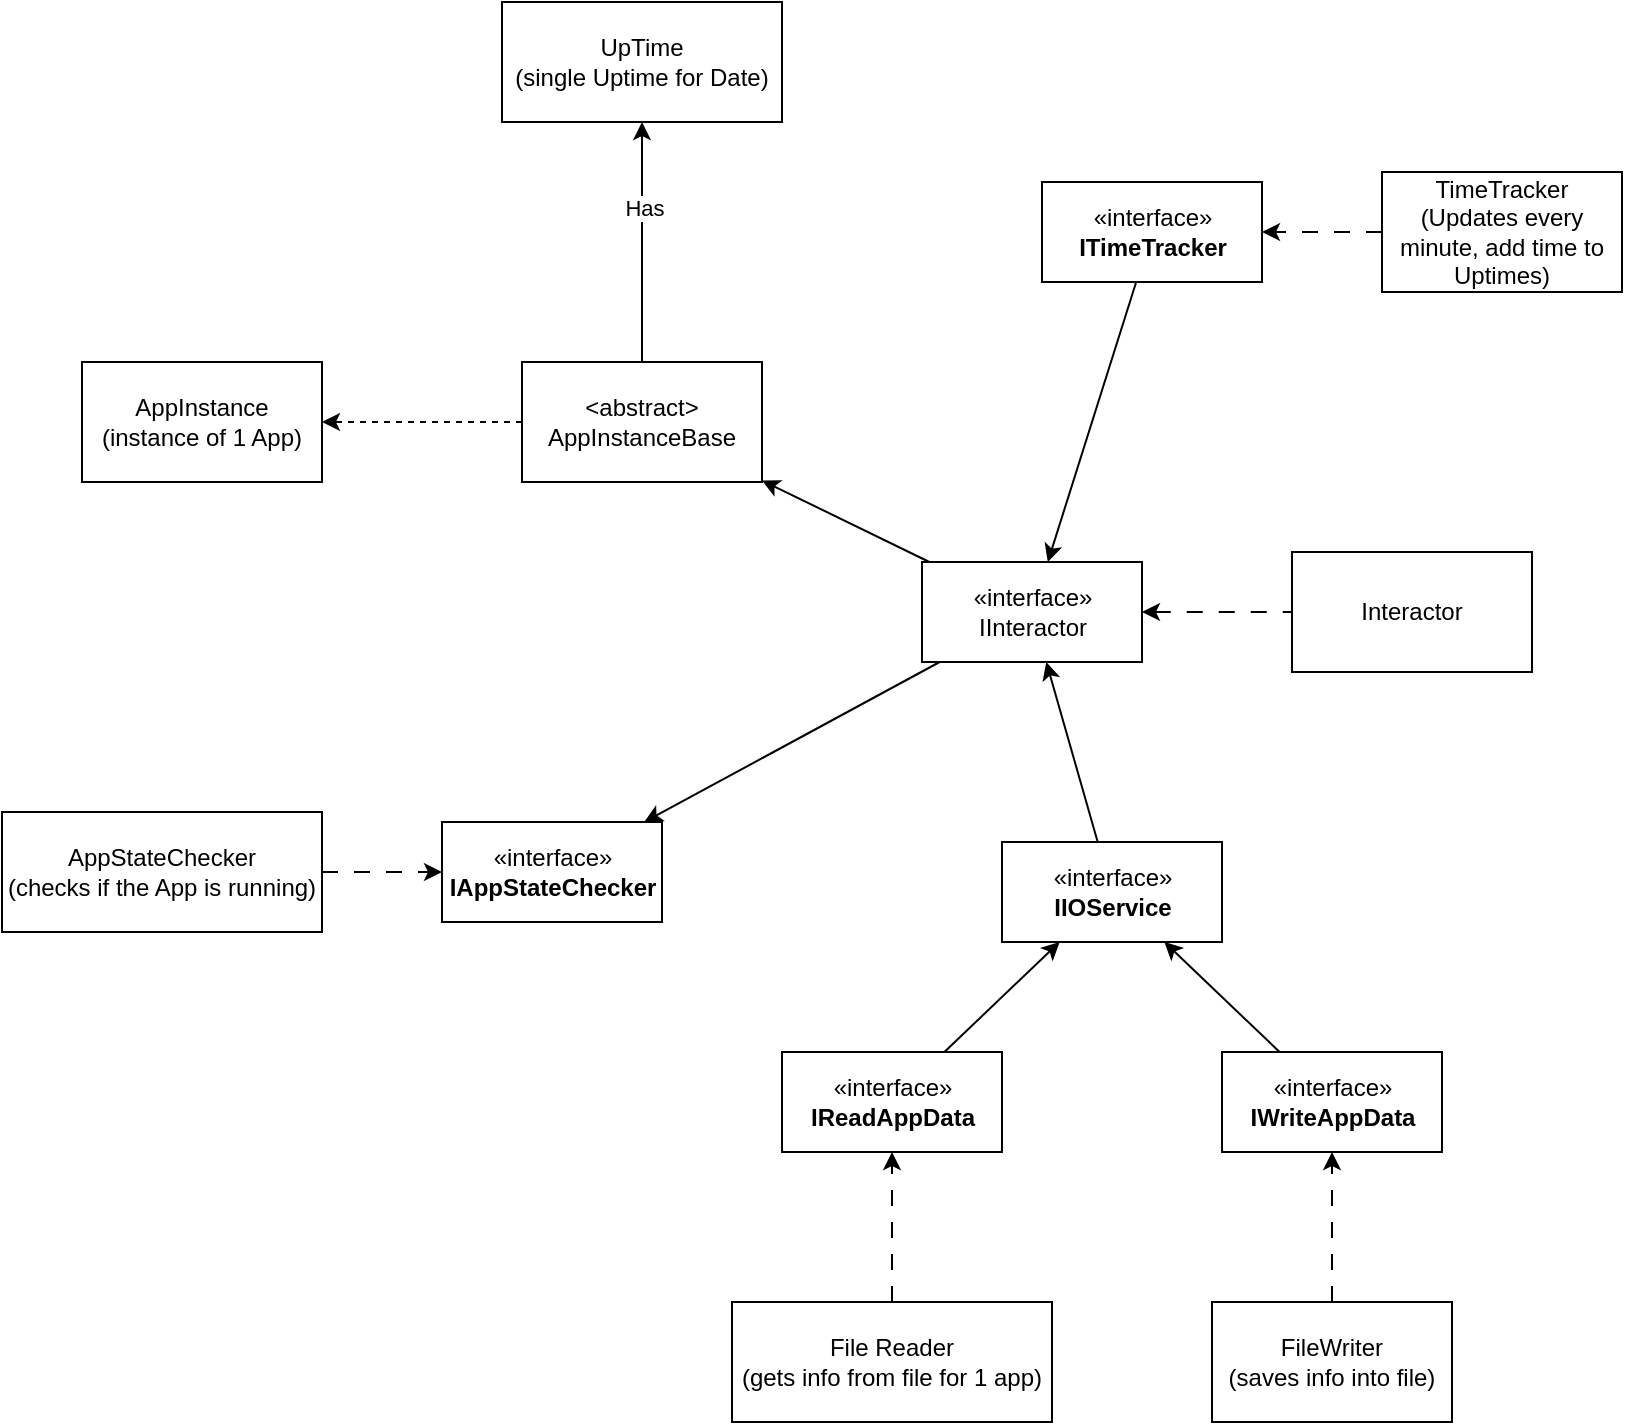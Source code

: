 <mxfile>
    <diagram id="BZ-cO62DnmGgJZc8tXrm" name="TrackedAppWorkFlow">
        <mxGraphModel dx="1071" dy="827" grid="1" gridSize="10" guides="1" tooltips="1" connect="1" arrows="1" fold="1" page="1" pageScale="1" pageWidth="850" pageHeight="1100" math="0" shadow="0">
            <root>
                <mxCell id="0"/>
                <mxCell id="1" parent="0"/>
                <mxCell id="12" style="edgeStyle=none;html=1;" parent="1" source="4" target="11" edge="1">
                    <mxGeometry relative="1" as="geometry"/>
                </mxCell>
                <mxCell id="13" value="Has" style="edgeLabel;html=1;align=center;verticalAlign=middle;resizable=0;points=[];" parent="12" vertex="1" connectable="0">
                    <mxGeometry x="0.291" y="-1" relative="1" as="geometry">
                        <mxPoint as="offset"/>
                    </mxGeometry>
                </mxCell>
                <mxCell id="2" value="AppInstance&lt;br&gt;(instance of 1 App)" style="rounded=0;whiteSpace=wrap;html=1;" parent="1" vertex="1">
                    <mxGeometry x="60" y="230" width="120" height="60" as="geometry"/>
                </mxCell>
                <mxCell id="5" style="edgeStyle=none;html=1;dashed=1;" parent="1" source="4" target="2" edge="1">
                    <mxGeometry relative="1" as="geometry"/>
                </mxCell>
                <mxCell id="4" value="&amp;lt;abstract&amp;gt;&lt;br&gt;AppInstanceBase" style="rounded=0;whiteSpace=wrap;html=1;" parent="1" vertex="1">
                    <mxGeometry x="280" y="230" width="120" height="60" as="geometry"/>
                </mxCell>
                <mxCell id="42" style="edgeStyle=none;html=1;dashed=1;dashPattern=8 8;" parent="1" source="7" target="41" edge="1">
                    <mxGeometry relative="1" as="geometry"/>
                </mxCell>
                <mxCell id="7" value="TimeTracker&lt;br&gt;(Updates every minute, add time to Uptimes)" style="rounded=0;whiteSpace=wrap;html=1;" parent="1" vertex="1">
                    <mxGeometry x="710" y="135" width="120" height="60" as="geometry"/>
                </mxCell>
                <mxCell id="32" style="edgeStyle=none;html=1;dashed=1;dashPattern=8 8;" parent="1" source="8" target="30" edge="1">
                    <mxGeometry relative="1" as="geometry"/>
                </mxCell>
                <mxCell id="8" value="FileWriter&lt;br&gt;(saves info into file)" style="rounded=0;whiteSpace=wrap;html=1;" parent="1" vertex="1">
                    <mxGeometry x="625" y="700" width="120" height="60" as="geometry"/>
                </mxCell>
                <mxCell id="40" style="edgeStyle=none;html=1;dashed=1;dashPattern=8 8;" parent="1" source="10" target="39" edge="1">
                    <mxGeometry relative="1" as="geometry"/>
                </mxCell>
                <mxCell id="10" value="AppStateChecker&lt;br&gt;(checks if the App is running)" style="rounded=0;whiteSpace=wrap;html=1;" parent="1" vertex="1">
                    <mxGeometry x="20" y="455" width="160" height="60" as="geometry"/>
                </mxCell>
                <mxCell id="11" value="UpTime&lt;br&gt;(single Uptime for Date)" style="rounded=0;whiteSpace=wrap;html=1;" parent="1" vertex="1">
                    <mxGeometry x="270" y="50" width="140" height="60" as="geometry"/>
                </mxCell>
                <mxCell id="31" style="edgeStyle=none;html=1;dashed=1;dashPattern=8 8;" parent="1" source="16" target="29" edge="1">
                    <mxGeometry relative="1" as="geometry"/>
                </mxCell>
                <mxCell id="16" value="File Reader&lt;br&gt;(gets info from file for 1 app)" style="rounded=0;whiteSpace=wrap;html=1;" parent="1" vertex="1">
                    <mxGeometry x="385" y="700" width="160" height="60" as="geometry"/>
                </mxCell>
                <mxCell id="21" value="«interface»&lt;br&gt;&lt;b&gt;IIOService&lt;/b&gt;" style="html=1;" parent="1" vertex="1">
                    <mxGeometry x="520" y="470" width="110" height="50" as="geometry"/>
                </mxCell>
                <mxCell id="33" style="edgeStyle=none;html=1;" parent="1" source="29" target="21" edge="1">
                    <mxGeometry relative="1" as="geometry"/>
                </mxCell>
                <mxCell id="29" value="«interface»&lt;br&gt;&lt;b&gt;IReadAppData&lt;/b&gt;" style="html=1;" parent="1" vertex="1">
                    <mxGeometry x="410" y="575" width="110" height="50" as="geometry"/>
                </mxCell>
                <mxCell id="34" style="edgeStyle=none;html=1;" parent="1" source="30" target="21" edge="1">
                    <mxGeometry relative="1" as="geometry"/>
                </mxCell>
                <mxCell id="30" value="«interface»&lt;br&gt;&lt;b&gt;IWriteAppData&lt;/b&gt;" style="html=1;" parent="1" vertex="1">
                    <mxGeometry x="630" y="575" width="110" height="50" as="geometry"/>
                </mxCell>
                <mxCell id="39" value="«interface»&lt;br&gt;&lt;b&gt;IAppStateChecker&lt;/b&gt;" style="html=1;" parent="1" vertex="1">
                    <mxGeometry x="240" y="460" width="110" height="50" as="geometry"/>
                </mxCell>
                <mxCell id="45" style="edgeStyle=none;html=1;" parent="1" source="41" target="43" edge="1">
                    <mxGeometry relative="1" as="geometry"/>
                </mxCell>
                <mxCell id="41" value="«interface»&lt;br&gt;&lt;b&gt;ITimeTracker&lt;/b&gt;" style="html=1;" parent="1" vertex="1">
                    <mxGeometry x="540" y="140" width="110" height="50" as="geometry"/>
                </mxCell>
                <mxCell id="44" style="edgeStyle=none;html=1;" parent="1" source="43" target="4" edge="1">
                    <mxGeometry relative="1" as="geometry"/>
                </mxCell>
                <mxCell id="47" style="edgeStyle=none;html=1;startArrow=classic;startFill=1;endArrow=none;endFill=0;" parent="1" source="43" target="21" edge="1">
                    <mxGeometry relative="1" as="geometry"/>
                </mxCell>
                <mxCell id="48" style="edgeStyle=none;html=1;" parent="1" source="43" target="39" edge="1">
                    <mxGeometry relative="1" as="geometry"/>
                </mxCell>
                <mxCell id="51" value="" style="edgeStyle=none;html=1;startArrow=classic;startFill=1;endArrow=none;endFill=0;dashed=1;dashPattern=8 8;" parent="1" source="43" target="50" edge="1">
                    <mxGeometry relative="1" as="geometry"/>
                </mxCell>
                <mxCell id="43" value="«interface»&lt;br&gt;IInteractor" style="html=1;" parent="1" vertex="1">
                    <mxGeometry x="480" y="330" width="110" height="50" as="geometry"/>
                </mxCell>
                <mxCell id="50" value="Interactor" style="whiteSpace=wrap;html=1;" parent="1" vertex="1">
                    <mxGeometry x="665" y="325" width="120" height="60" as="geometry"/>
                </mxCell>
            </root>
        </mxGraphModel>
    </diagram>
    <diagram id="vio9tZY0HiVOnr2UPps9" name="TrackedAppClasses">
        <mxGraphModel dx="1071" dy="827" grid="1" gridSize="10" guides="1" tooltips="1" connect="1" arrows="1" fold="1" page="1" pageScale="1" pageWidth="850" pageHeight="1100" math="0" shadow="0">
            <root>
                <mxCell id="0"/>
                <mxCell id="1" parent="0"/>
                <mxCell id="wEJZX17gfzbtgvIJ9ov2-1" style="edgeStyle=none;html=1;" parent="1" source="2riPED5oYC9T3TNb9gyd-1" target="c5aE6hKna7cGHucHUaRy-4" edge="1">
                    <mxGeometry relative="1" as="geometry"/>
                </mxCell>
                <mxCell id="2riPED5oYC9T3TNb9gyd-1" value="AppInstanse" style="swimlane;fontStyle=1;align=center;verticalAlign=top;childLayout=stackLayout;horizontal=1;startSize=26;horizontalStack=0;resizeParent=1;resizeParentMax=0;resizeLast=0;collapsible=1;marginBottom=0;" parent="1" vertex="1">
                    <mxGeometry x="70" y="240" width="160" height="124" as="geometry"/>
                </mxCell>
                <mxCell id="2riPED5oYC9T3TNb9gyd-2" value="+ Id : int&#10;+ Name : string&#10;+ IsRunning : bool&#10;+ UpTimes : List&lt;Uptime&gt;" style="text;strokeColor=none;fillColor=none;align=left;verticalAlign=top;spacingLeft=4;spacingRight=4;overflow=hidden;rotatable=0;points=[[0,0.5],[1,0.5]];portConstraint=eastwest;" parent="2riPED5oYC9T3TNb9gyd-1" vertex="1">
                    <mxGeometry y="26" width="160" height="64" as="geometry"/>
                </mxCell>
                <mxCell id="2riPED5oYC9T3TNb9gyd-3" value="" style="line;strokeWidth=1;fillColor=none;align=left;verticalAlign=middle;spacingTop=-1;spacingLeft=3;spacingRight=3;rotatable=0;labelPosition=right;points=[];portConstraint=eastwest;strokeColor=inherit;" parent="2riPED5oYC9T3TNb9gyd-1" vertex="1">
                    <mxGeometry y="90" width="160" height="8" as="geometry"/>
                </mxCell>
                <mxCell id="2riPED5oYC9T3TNb9gyd-4" value="+ method(type): type" style="text;strokeColor=none;fillColor=none;align=left;verticalAlign=top;spacingLeft=4;spacingRight=4;overflow=hidden;rotatable=0;points=[[0,0.5],[1,0.5]];portConstraint=eastwest;" parent="2riPED5oYC9T3TNb9gyd-1" vertex="1">
                    <mxGeometry y="98" width="160" height="26" as="geometry"/>
                </mxCell>
                <mxCell id="c5aE6hKna7cGHucHUaRy-1" value="UpTime" style="swimlane;fontStyle=1;align=center;verticalAlign=top;childLayout=stackLayout;horizontal=1;startSize=26;horizontalStack=0;resizeParent=1;resizeParentMax=0;resizeLast=0;collapsible=1;marginBottom=0;" parent="1" vertex="1">
                    <mxGeometry x="70" y="80" width="160" height="104" as="geometry">
                        <mxRectangle x="100" y="50" width="110" height="30" as="alternateBounds"/>
                    </mxGeometry>
                </mxCell>
                <mxCell id="c5aE6hKna7cGHucHUaRy-2" value="+ Minutes : int &#10;+ Date : DateOnly" style="text;strokeColor=none;fillColor=none;align=left;verticalAlign=top;spacingLeft=4;spacingRight=4;overflow=hidden;rotatable=0;points=[[0,0.5],[1,0.5]];portConstraint=eastwest;" parent="c5aE6hKna7cGHucHUaRy-1" vertex="1">
                    <mxGeometry y="26" width="160" height="44" as="geometry"/>
                </mxCell>
                <mxCell id="c5aE6hKna7cGHucHUaRy-3" value="" style="line;strokeWidth=1;fillColor=none;align=left;verticalAlign=middle;spacingTop=-1;spacingLeft=3;spacingRight=3;rotatable=0;labelPosition=right;points=[];portConstraint=eastwest;strokeColor=inherit;" parent="c5aE6hKna7cGHucHUaRy-1" vertex="1">
                    <mxGeometry y="70" width="160" height="8" as="geometry"/>
                </mxCell>
                <mxCell id="c5aE6hKna7cGHucHUaRy-4" value="+ method(type): type" style="text;strokeColor=none;fillColor=none;align=left;verticalAlign=top;spacingLeft=4;spacingRight=4;overflow=hidden;rotatable=0;points=[[0,0.5],[1,0.5]];portConstraint=eastwest;" parent="c5aE6hKna7cGHucHUaRy-1" vertex="1">
                    <mxGeometry y="78" width="160" height="26" as="geometry"/>
                </mxCell>
                <mxCell id="M_Fn2lDX56Cs01cFmTBk-2" style="edgeStyle=none;html=1;dashed=1;dashPattern=8 8;" parent="1" source="c5aE6hKna7cGHucHUaRy-5" target="M_Fn2lDX56Cs01cFmTBk-1" edge="1">
                    <mxGeometry relative="1" as="geometry"/>
                </mxCell>
                <mxCell id="c5aE6hKna7cGHucHUaRy-5" value="AppStateChecker" style="swimlane;fontStyle=1;align=center;verticalAlign=top;childLayout=stackLayout;horizontal=1;startSize=26;horizontalStack=0;resizeParent=1;resizeParentMax=0;resizeLast=0;collapsible=1;marginBottom=0;" parent="1" vertex="1">
                    <mxGeometry x="60" y="650" width="160" height="86" as="geometry"/>
                </mxCell>
                <mxCell id="c5aE6hKna7cGHucHUaRy-6" value="+ field: type" style="text;strokeColor=none;fillColor=none;align=left;verticalAlign=top;spacingLeft=4;spacingRight=4;overflow=hidden;rotatable=0;points=[[0,0.5],[1,0.5]];portConstraint=eastwest;" parent="c5aE6hKna7cGHucHUaRy-5" vertex="1">
                    <mxGeometry y="26" width="160" height="26" as="geometry"/>
                </mxCell>
                <mxCell id="c5aE6hKna7cGHucHUaRy-7" value="" style="line;strokeWidth=1;fillColor=none;align=left;verticalAlign=middle;spacingTop=-1;spacingLeft=3;spacingRight=3;rotatable=0;labelPosition=right;points=[];portConstraint=eastwest;strokeColor=inherit;" parent="c5aE6hKna7cGHucHUaRy-5" vertex="1">
                    <mxGeometry y="52" width="160" height="8" as="geometry"/>
                </mxCell>
                <mxCell id="c5aE6hKna7cGHucHUaRy-8" value="+ method(type): type" style="text;strokeColor=none;fillColor=none;align=left;verticalAlign=top;spacingLeft=4;spacingRight=4;overflow=hidden;rotatable=0;points=[[0,0.5],[1,0.5]];portConstraint=eastwest;" parent="c5aE6hKna7cGHucHUaRy-5" vertex="1">
                    <mxGeometry y="60" width="160" height="26" as="geometry"/>
                </mxCell>
                <mxCell id="wEJZX17gfzbtgvIJ9ov2-3" style="edgeStyle=none;html=1;" parent="1" source="M_Fn2lDX56Cs01cFmTBk-1" target="M_Fn2lDX56Cs01cFmTBk-3" edge="1">
                    <mxGeometry relative="1" as="geometry"/>
                </mxCell>
                <mxCell id="M_Fn2lDX56Cs01cFmTBk-1" value="&lt;p style=&quot;margin:0px;margin-top:4px;text-align:center;&quot;&gt;&lt;i&gt;&amp;lt;&amp;lt;Interface&amp;gt;&amp;gt;&lt;/i&gt;&lt;br&gt;&lt;b&gt;IAppStateChecker&lt;/b&gt;&lt;/p&gt;&lt;hr size=&quot;1&quot;&gt;&lt;p style=&quot;margin:0px;margin-left:4px;&quot;&gt;+ AppInteractor : Interactor&lt;/p&gt;&lt;hr size=&quot;1&quot;&gt;&lt;p style=&quot;margin:0px;margin-left:4px;&quot;&gt;+ GetAppState () : bool&lt;br&gt;&lt;/p&gt;" style="verticalAlign=top;align=left;overflow=fill;fontSize=12;fontFamily=Helvetica;html=1;" parent="1" vertex="1">
                    <mxGeometry x="200" y="440" width="190" height="140" as="geometry"/>
                </mxCell>
                <mxCell id="wEJZX17gfzbtgvIJ9ov2-2" style="edgeStyle=none;html=1;" parent="1" source="M_Fn2lDX56Cs01cFmTBk-3" target="2riPED5oYC9T3TNb9gyd-1" edge="1">
                    <mxGeometry relative="1" as="geometry"/>
                </mxCell>
                <mxCell id="M_Fn2lDX56Cs01cFmTBk-3" value="&lt;&lt;Interface&gt;&gt;&#10;IInteractor" style="swimlane;fontStyle=1;align=center;verticalAlign=top;childLayout=stackLayout;horizontal=1;startSize=41;horizontalStack=0;resizeParent=1;resizeParentMax=0;resizeLast=0;collapsible=1;marginBottom=0;" parent="1" vertex="1">
                    <mxGeometry x="290" y="259" width="190" height="101" as="geometry"/>
                </mxCell>
                <mxCell id="M_Fn2lDX56Cs01cFmTBk-4" value="+ App : AppInstance" style="text;strokeColor=none;fillColor=none;align=left;verticalAlign=top;spacingLeft=4;spacingRight=4;overflow=hidden;rotatable=0;points=[[0,0.5],[1,0.5]];portConstraint=eastwest;" parent="M_Fn2lDX56Cs01cFmTBk-3" vertex="1">
                    <mxGeometry y="41" width="190" height="26" as="geometry"/>
                </mxCell>
                <mxCell id="M_Fn2lDX56Cs01cFmTBk-5" value="" style="line;strokeWidth=1;fillColor=none;align=left;verticalAlign=middle;spacingTop=-1;spacingLeft=3;spacingRight=3;rotatable=0;labelPosition=right;points=[];portConstraint=eastwest;strokeColor=inherit;" parent="M_Fn2lDX56Cs01cFmTBk-3" vertex="1">
                    <mxGeometry y="67" width="190" height="8" as="geometry"/>
                </mxCell>
                <mxCell id="M_Fn2lDX56Cs01cFmTBk-6" value="+ GetAppById (int) : AppInstance" style="text;strokeColor=none;fillColor=none;align=left;verticalAlign=top;spacingLeft=4;spacingRight=4;overflow=hidden;rotatable=0;points=[[0,0.5],[1,0.5]];portConstraint=eastwest;" parent="M_Fn2lDX56Cs01cFmTBk-3" vertex="1">
                    <mxGeometry y="75" width="190" height="26" as="geometry"/>
                </mxCell>
                <mxCell id="VTbm5OM3q2rYIV00cxhs-1" style="edgeStyle=none;html=1;" parent="1" source="xKE1cE81m3nqjKy4N8sU-1" target="M_Fn2lDX56Cs01cFmTBk-3" edge="1">
                    <mxGeometry relative="1" as="geometry"/>
                </mxCell>
                <mxCell id="xKE1cE81m3nqjKy4N8sU-1" value="&lt;p style=&quot;margin:0px;margin-top:4px;text-align:center;&quot;&gt;&lt;i&gt;&amp;lt;&amp;lt;Interface&amp;gt;&amp;gt;&lt;/i&gt;&lt;br&gt;&lt;b&gt;ITimeTracker&lt;/b&gt;&lt;/p&gt;&lt;hr size=&quot;1&quot;&gt;&lt;p style=&quot;margin:0px;margin-left:4px;&quot;&gt;+ AppInteractor : Interactor&lt;/p&gt;&lt;hr size=&quot;1&quot;&gt;&lt;p style=&quot;margin:0px;margin-left:4px;&quot;&gt;+ UpdateAppTime() : void&lt;br&gt;&lt;/p&gt;" style="verticalAlign=top;align=left;overflow=fill;fontSize=12;fontFamily=Helvetica;html=1;" parent="1" vertex="1">
                    <mxGeometry x="420" y="440" width="190" height="140" as="geometry"/>
                </mxCell>
                <mxCell id="vB-PPDz6NzqkqVzL-LXA-5" style="edgeStyle=none;html=1;dashed=1;dashPattern=8 8;" parent="1" source="vB-PPDz6NzqkqVzL-LXA-1" target="xKE1cE81m3nqjKy4N8sU-1" edge="1">
                    <mxGeometry relative="1" as="geometry"/>
                </mxCell>
                <mxCell id="vB-PPDz6NzqkqVzL-LXA-1" value="TimeTracker" style="swimlane;fontStyle=1;align=center;verticalAlign=top;childLayout=stackLayout;horizontal=1;startSize=26;horizontalStack=0;resizeParent=1;resizeParentMax=0;resizeLast=0;collapsible=1;marginBottom=0;" parent="1" vertex="1">
                    <mxGeometry x="420" y="650" width="160" height="86" as="geometry"/>
                </mxCell>
                <mxCell id="vB-PPDz6NzqkqVzL-LXA-2" value="+ field: type" style="text;strokeColor=none;fillColor=none;align=left;verticalAlign=top;spacingLeft=4;spacingRight=4;overflow=hidden;rotatable=0;points=[[0,0.5],[1,0.5]];portConstraint=eastwest;" parent="vB-PPDz6NzqkqVzL-LXA-1" vertex="1">
                    <mxGeometry y="26" width="160" height="26" as="geometry"/>
                </mxCell>
                <mxCell id="vB-PPDz6NzqkqVzL-LXA-3" value="" style="line;strokeWidth=1;fillColor=none;align=left;verticalAlign=middle;spacingTop=-1;spacingLeft=3;spacingRight=3;rotatable=0;labelPosition=right;points=[];portConstraint=eastwest;strokeColor=inherit;" parent="vB-PPDz6NzqkqVzL-LXA-1" vertex="1">
                    <mxGeometry y="52" width="160" height="8" as="geometry"/>
                </mxCell>
                <mxCell id="vB-PPDz6NzqkqVzL-LXA-4" value="+ method(type): type" style="text;strokeColor=none;fillColor=none;align=left;verticalAlign=top;spacingLeft=4;spacingRight=4;overflow=hidden;rotatable=0;points=[[0,0.5],[1,0.5]];portConstraint=eastwest;" parent="vB-PPDz6NzqkqVzL-LXA-1" vertex="1">
                    <mxGeometry y="60" width="160" height="26" as="geometry"/>
                </mxCell>
                <mxCell id="KSznnR0cnDj6_0RqgqgS-1" style="edgeStyle=none;html=1;" parent="1" source="VTbm5OM3q2rYIV00cxhs-2" target="M_Fn2lDX56Cs01cFmTBk-3" edge="1">
                    <mxGeometry relative="1" as="geometry"/>
                </mxCell>
                <mxCell id="VTbm5OM3q2rYIV00cxhs-2" value="&lt;p style=&quot;margin:0px;margin-top:4px;text-align:center;&quot;&gt;&lt;i&gt;&amp;lt;&amp;lt;Interface&amp;gt;&amp;gt;&lt;/i&gt;&lt;br&gt;&lt;b&gt;IIOService&lt;/b&gt;&lt;/p&gt;&lt;hr size=&quot;1&quot;&gt;&lt;p style=&quot;margin:0px;margin-left:4px;&quot;&gt;+ Interactor : AppInteractor&lt;/p&gt;&lt;hr size=&quot;1&quot;&gt;&lt;p style=&quot;margin:0px;margin-left:4px;&quot;&gt;+ ReadData() : string&lt;/p&gt;&lt;p style=&quot;margin:0px;margin-left:4px;&quot;&gt;+ WriteData(string) : void&lt;/p&gt;" style="verticalAlign=top;align=left;overflow=fill;fontSize=12;fontFamily=Helvetica;html=1;" parent="1" vertex="1">
                    <mxGeometry x="430" y="60" width="190" height="120" as="geometry"/>
                </mxCell>
                <mxCell id="3iPNuKRFTGDdoeyNfGwK-5" value="" style="edgeStyle=none;html=1;dashed=1;dashPattern=8 8;" parent="1" source="3iPNuKRFTGDdoeyNfGwK-1" target="M_Fn2lDX56Cs01cFmTBk-3" edge="1">
                    <mxGeometry relative="1" as="geometry"/>
                </mxCell>
                <mxCell id="3iPNuKRFTGDdoeyNfGwK-1" value="Interactor" style="swimlane;fontStyle=1;align=center;verticalAlign=top;childLayout=stackLayout;horizontal=1;startSize=26;horizontalStack=0;resizeParent=1;resizeParentMax=0;resizeLast=0;collapsible=1;marginBottom=0;" parent="1" vertex="1">
                    <mxGeometry x="590" y="266.5" width="160" height="86" as="geometry"/>
                </mxCell>
                <mxCell id="3iPNuKRFTGDdoeyNfGwK-2" value="+ field: type" style="text;strokeColor=none;fillColor=none;align=left;verticalAlign=top;spacingLeft=4;spacingRight=4;overflow=hidden;rotatable=0;points=[[0,0.5],[1,0.5]];portConstraint=eastwest;" parent="3iPNuKRFTGDdoeyNfGwK-1" vertex="1">
                    <mxGeometry y="26" width="160" height="26" as="geometry"/>
                </mxCell>
                <mxCell id="3iPNuKRFTGDdoeyNfGwK-3" value="" style="line;strokeWidth=1;fillColor=none;align=left;verticalAlign=middle;spacingTop=-1;spacingLeft=3;spacingRight=3;rotatable=0;labelPosition=right;points=[];portConstraint=eastwest;strokeColor=inherit;" parent="3iPNuKRFTGDdoeyNfGwK-1" vertex="1">
                    <mxGeometry y="52" width="160" height="8" as="geometry"/>
                </mxCell>
                <mxCell id="3iPNuKRFTGDdoeyNfGwK-4" value="+ method(type): type" style="text;strokeColor=none;fillColor=none;align=left;verticalAlign=top;spacingLeft=4;spacingRight=4;overflow=hidden;rotatable=0;points=[[0,0.5],[1,0.5]];portConstraint=eastwest;" parent="3iPNuKRFTGDdoeyNfGwK-1" vertex="1">
                    <mxGeometry y="60" width="160" height="26" as="geometry"/>
                </mxCell>
                <mxCell id="3iPNuKRFTGDdoeyNfGwK-10" style="edgeStyle=none;html=1;dashed=1;dashPattern=8 8;" parent="1" source="3iPNuKRFTGDdoeyNfGwK-6" target="VTbm5OM3q2rYIV00cxhs-2" edge="1">
                    <mxGeometry relative="1" as="geometry"/>
                </mxCell>
                <mxCell id="3iPNuKRFTGDdoeyNfGwK-6" value="IOService_FileJson" style="swimlane;fontStyle=1;align=center;verticalAlign=top;childLayout=stackLayout;horizontal=1;startSize=26;horizontalStack=0;resizeParent=1;resizeParentMax=0;resizeLast=0;collapsible=1;marginBottom=0;" parent="1" vertex="1">
                    <mxGeometry x="680" y="70" width="160" height="86" as="geometry"/>
                </mxCell>
                <mxCell id="3iPNuKRFTGDdoeyNfGwK-7" value="+ field: type" style="text;strokeColor=none;fillColor=none;align=left;verticalAlign=top;spacingLeft=4;spacingRight=4;overflow=hidden;rotatable=0;points=[[0,0.5],[1,0.5]];portConstraint=eastwest;" parent="3iPNuKRFTGDdoeyNfGwK-6" vertex="1">
                    <mxGeometry y="26" width="160" height="26" as="geometry"/>
                </mxCell>
                <mxCell id="3iPNuKRFTGDdoeyNfGwK-8" value="" style="line;strokeWidth=1;fillColor=none;align=left;verticalAlign=middle;spacingTop=-1;spacingLeft=3;spacingRight=3;rotatable=0;labelPosition=right;points=[];portConstraint=eastwest;strokeColor=inherit;" parent="3iPNuKRFTGDdoeyNfGwK-6" vertex="1">
                    <mxGeometry y="52" width="160" height="8" as="geometry"/>
                </mxCell>
                <mxCell id="3iPNuKRFTGDdoeyNfGwK-9" value="+ method(type): type" style="text;strokeColor=none;fillColor=none;align=left;verticalAlign=top;spacingLeft=4;spacingRight=4;overflow=hidden;rotatable=0;points=[[0,0.5],[1,0.5]];portConstraint=eastwest;" parent="3iPNuKRFTGDdoeyNfGwK-6" vertex="1">
                    <mxGeometry y="60" width="160" height="26" as="geometry"/>
                </mxCell>
            </root>
        </mxGraphModel>
    </diagram>
    <diagram id="BRv02COea-QeACMF_mdt" name="Components">
        <mxGraphModel dx="1071" dy="827" grid="1" gridSize="10" guides="1" tooltips="1" connect="1" arrows="1" fold="1" page="1" pageScale="1" pageWidth="850" pageHeight="1100" math="0" shadow="0">
            <root>
                <mxCell id="0"/>
                <mxCell id="1" parent="0"/>
            </root>
        </mxGraphModel>
    </diagram>
    <diagram id="PUmWmaKJ7k-YxO_VZ2uD" name="UseCases">
        <mxGraphModel dx="1071" dy="827" grid="1" gridSize="10" guides="1" tooltips="1" connect="1" arrows="1" fold="1" page="1" pageScale="1" pageWidth="850" pageHeight="1100" background="none" math="0" shadow="0">
            <root>
                <mxCell id="0"/>
                <mxCell id="1" parent="0"/>
                <mxCell id="dMN4HTIztsLSaWl279la-11" style="edgeStyle=none;html=1;" edge="1" parent="1" source="dMN4HTIztsLSaWl279la-1" target="dMN4HTIztsLSaWl279la-2">
                    <mxGeometry relative="1" as="geometry"/>
                </mxCell>
                <mxCell id="dMN4HTIztsLSaWl279la-15" style="edgeStyle=none;html=1;" edge="1" parent="1" source="dMN4HTIztsLSaWl279la-1" target="dMN4HTIztsLSaWl279la-3">
                    <mxGeometry relative="1" as="geometry"/>
                </mxCell>
                <mxCell id="dMN4HTIztsLSaWl279la-1" value="User" style="shape=umlActor;verticalLabelPosition=bottom;verticalAlign=top;html=1;" vertex="1" parent="1">
                    <mxGeometry x="370" y="430" width="30" height="60" as="geometry"/>
                </mxCell>
                <mxCell id="dMN4HTIztsLSaWl279la-12" style="edgeStyle=none;html=1;" edge="1" parent="1" source="dMN4HTIztsLSaWl279la-2" target="dMN4HTIztsLSaWl279la-7">
                    <mxGeometry relative="1" as="geometry"/>
                </mxCell>
                <mxCell id="dMN4HTIztsLSaWl279la-13" style="edgeStyle=none;html=1;" edge="1" parent="1" source="dMN4HTIztsLSaWl279la-2" target="dMN4HTIztsLSaWl279la-8">
                    <mxGeometry relative="1" as="geometry"/>
                </mxCell>
                <mxCell id="dMN4HTIztsLSaWl279la-14" style="edgeStyle=none;html=1;" edge="1" parent="1" source="dMN4HTIztsLSaWl279la-2" target="dMN4HTIztsLSaWl279la-9">
                    <mxGeometry relative="1" as="geometry"/>
                </mxCell>
                <mxCell id="dMN4HTIztsLSaWl279la-2" value="Track App" style="ellipse;whiteSpace=wrap;html=1;" vertex="1" parent="1">
                    <mxGeometry x="310" y="280" width="140" height="70" as="geometry"/>
                </mxCell>
                <mxCell id="dMN4HTIztsLSaWl279la-16" style="edgeStyle=none;html=1;entryX=1;entryY=0;entryDx=0;entryDy=0;" edge="1" parent="1" source="dMN4HTIztsLSaWl279la-3" target="dMN4HTIztsLSaWl279la-6">
                    <mxGeometry relative="1" as="geometry"/>
                </mxCell>
                <mxCell id="dMN4HTIztsLSaWl279la-17" style="edgeStyle=none;html=1;" edge="1" parent="1" source="dMN4HTIztsLSaWl279la-3" target="dMN4HTIztsLSaWl279la-5">
                    <mxGeometry relative="1" as="geometry"/>
                </mxCell>
                <mxCell id="dMN4HTIztsLSaWl279la-18" style="edgeStyle=none;html=1;" edge="1" parent="1" source="dMN4HTIztsLSaWl279la-3" target="dMN4HTIztsLSaWl279la-4">
                    <mxGeometry relative="1" as="geometry"/>
                </mxCell>
                <mxCell id="dMN4HTIztsLSaWl279la-3" value="Change Settings" style="ellipse;whiteSpace=wrap;html=1;" vertex="1" parent="1">
                    <mxGeometry x="310" y="570" width="140" height="70" as="geometry"/>
                </mxCell>
                <mxCell id="dMN4HTIztsLSaWl279la-4" value="Change Theme" style="ellipse;whiteSpace=wrap;html=1;" vertex="1" parent="1">
                    <mxGeometry x="510" y="690" width="140" height="70" as="geometry"/>
                </mxCell>
                <mxCell id="dMN4HTIztsLSaWl279la-5" value="Change Launch Settings" style="ellipse;whiteSpace=wrap;html=1;" vertex="1" parent="1">
                    <mxGeometry x="310" y="720" width="140" height="70" as="geometry"/>
                </mxCell>
                <mxCell id="dMN4HTIztsLSaWl279la-6" value="Change DateTime Format" style="ellipse;whiteSpace=wrap;html=1;" vertex="1" parent="1">
                    <mxGeometry x="120" y="690" width="140" height="70" as="geometry"/>
                </mxCell>
                <mxCell id="dMN4HTIztsLSaWl279la-7" value="Add App to Track" style="ellipse;whiteSpace=wrap;html=1;" vertex="1" parent="1">
                    <mxGeometry x="120" y="160" width="140" height="70" as="geometry"/>
                </mxCell>
                <mxCell id="dMN4HTIztsLSaWl279la-8" value="Remove App from Tracking" style="ellipse;whiteSpace=wrap;html=1;" vertex="1" parent="1">
                    <mxGeometry x="310" y="130" width="140" height="70" as="geometry"/>
                </mxCell>
                <mxCell id="dMN4HTIztsLSaWl279la-9" value="Reset Tracked App Time ??" style="ellipse;whiteSpace=wrap;html=1;" vertex="1" parent="1">
                    <mxGeometry x="510" y="160" width="140" height="70" as="geometry"/>
                </mxCell>
            </root>
        </mxGraphModel>
    </diagram>
    <diagram id="Dejo6b93_JO_sXRvDogZ" name="ChangeSettingsClasses">
        <mxGraphModel dx="1071" dy="827" grid="1" gridSize="10" guides="1" tooltips="1" connect="1" arrows="1" fold="1" page="1" pageScale="1" pageWidth="850" pageHeight="1100" math="0" shadow="0">
            <root>
                <mxCell id="0"/>
                <mxCell id="1" parent="0"/>
            </root>
        </mxGraphModel>
    </diagram>
</mxfile>